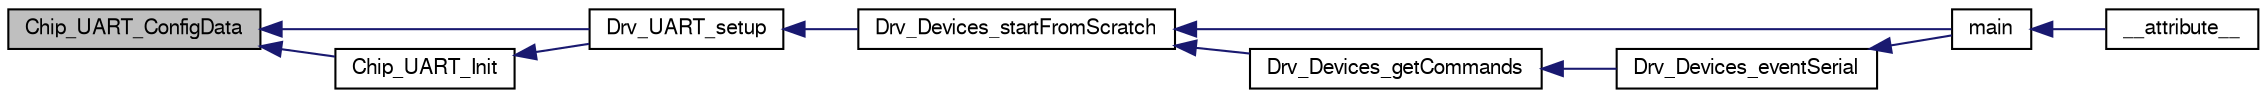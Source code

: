 digraph "Chip_UART_ConfigData"
{
  edge [fontname="FreeSans",fontsize="10",labelfontname="FreeSans",labelfontsize="10"];
  node [fontname="FreeSans",fontsize="10",shape=record];
  rankdir="LR";
  Node1 [label="Chip_UART_ConfigData",height=0.2,width=0.4,color="black", fillcolor="grey75", style="filled", fontcolor="black"];
  Node1 -> Node2 [dir="back",color="midnightblue",fontsize="10",style="solid"];
  Node2 [label="Drv_UART_setup",height=0.2,width=0.4,color="black", fillcolor="white", style="filled",URL="$group__UART__Library.html#ga8026f78d22425b39818431d299d638a3",tooltip="UART initial setup and initialization. "];
  Node2 -> Node3 [dir="back",color="midnightblue",fontsize="10",style="solid"];
  Node3 [label="Drv_Devices_startFromScratch",height=0.2,width=0.4,color="black", fillcolor="white", style="filled",URL="$group__Devices__Library.html#ga43e0b770fd7ccd57b3f0d5ddf0eda4be",tooltip="Start the system from scratch, send initial message and get the board ready to get commands..."];
  Node3 -> Node4 [dir="back",color="midnightblue",fontsize="10",style="solid"];
  Node4 [label="main",height=0.2,width=0.4,color="black", fillcolor="white", style="filled",URL="$group__Application__Layer.html#ga840291bc02cba5474a4cb46a9b9566fe"];
  Node4 -> Node5 [dir="back",color="midnightblue",fontsize="10",style="solid"];
  Node5 [label="__attribute__",height=0.2,width=0.4,color="black", fillcolor="white", style="filled",URL="$cr__startup__lpc175x__6x_8c.html#adce420b900676fa0caed5a713cac82fb"];
  Node3 -> Node6 [dir="back",color="midnightblue",fontsize="10",style="solid"];
  Node6 [label="Drv_Devices_getCommands",height=0.2,width=0.4,color="black", fillcolor="white", style="filled",URL="$group__Devices__Library.html#gafb56f6b90c50e36cd6e34665d85fb903",tooltip="Function for interpreting commands. "];
  Node6 -> Node7 [dir="back",color="midnightblue",fontsize="10",style="solid"];
  Node7 [label="Drv_Devices_eventSerial",height=0.2,width=0.4,color="black", fillcolor="white", style="filled",URL="$group__Devices__Library.html#ga8092c357f91843e6fa9db02735addc7d",tooltip="Function for receiving new commands. "];
  Node7 -> Node4 [dir="back",color="midnightblue",fontsize="10",style="solid"];
  Node1 -> Node8 [dir="back",color="midnightblue",fontsize="10",style="solid"];
  Node8 [label="Chip_UART_Init",height=0.2,width=0.4,color="black", fillcolor="white", style="filled",URL="$group__UART__17XX__40XX.html#gaf024084be4068e407aab7c30e105f7af",tooltip="Initializes the pUART peripheral. "];
  Node8 -> Node2 [dir="back",color="midnightblue",fontsize="10",style="solid"];
}
